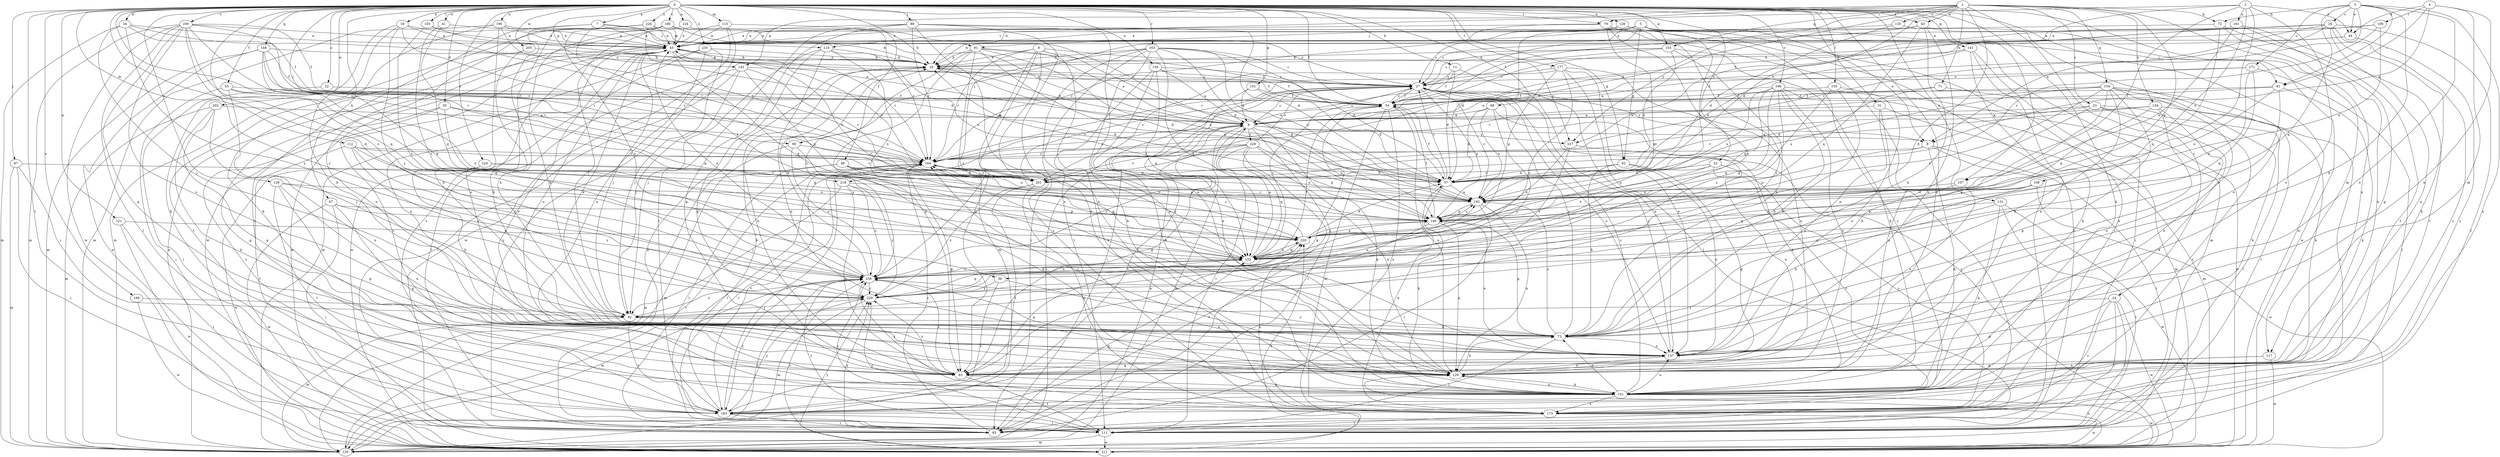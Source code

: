 strict digraph  {
0;
1;
2;
3;
4;
5;
6;
7;
8;
9;
11;
16;
18;
22;
23;
24;
26;
27;
31;
33;
34;
35;
36;
37;
41;
43;
44;
45;
46;
53;
54;
62;
63;
67;
68;
71;
72;
73;
79;
81;
83;
87;
88;
90;
91;
92;
101;
103;
105;
107;
108;
109;
110;
111;
112;
115;
117;
120;
121;
124;
126;
128;
129;
130;
131;
134;
135;
137;
141;
142;
146;
148;
151;
153;
154;
155;
163;
164;
168;
171;
173;
177;
180;
183;
190;
191;
192;
196;
200;
201;
202;
205;
211;
218;
220;
224;
226;
227;
228;
229;
235;
239;
0 -> 7  [label=a];
0 -> 11  [label=b];
0 -> 16  [label=b];
0 -> 22  [label=c];
0 -> 31  [label=d];
0 -> 33  [label=d];
0 -> 34  [label=d];
0 -> 35  [label=d];
0 -> 36  [label=d];
0 -> 41  [label=e];
0 -> 43  [label=e];
0 -> 46  [label=f];
0 -> 53  [label=f];
0 -> 54  [label=f];
0 -> 62  [label=g];
0 -> 67  [label=h];
0 -> 68  [label=h];
0 -> 79  [label=i];
0 -> 87  [label=j];
0 -> 88  [label=j];
0 -> 90  [label=j];
0 -> 101  [label=k];
0 -> 103  [label=l];
0 -> 105  [label=l];
0 -> 107  [label=l];
0 -> 112  [label=m];
0 -> 115  [label=m];
0 -> 117  [label=m];
0 -> 121  [label=n];
0 -> 124  [label=n];
0 -> 126  [label=n];
0 -> 128  [label=n];
0 -> 129  [label=n];
0 -> 130  [label=o];
0 -> 131  [label=o];
0 -> 141  [label=p];
0 -> 142  [label=p];
0 -> 148  [label=q];
0 -> 151  [label=q];
0 -> 153  [label=q];
0 -> 163  [label=r];
0 -> 168  [label=s];
0 -> 177  [label=t];
0 -> 180  [label=t];
0 -> 183  [label=t];
0 -> 190  [label=u];
0 -> 196  [label=v];
0 -> 200  [label=v];
0 -> 202  [label=w];
0 -> 205  [label=w];
0 -> 211  [label=w];
0 -> 218  [label=x];
0 -> 224  [label=y];
0 -> 226  [label=y];
0 -> 235  [label=z];
0 -> 239  [label=z];
1 -> 18  [label=b];
1 -> 23  [label=c];
1 -> 24  [label=c];
1 -> 36  [label=d];
1 -> 37  [label=d];
1 -> 43  [label=e];
1 -> 71  [label=h];
1 -> 72  [label=h];
1 -> 129  [label=n];
1 -> 134  [label=o];
1 -> 135  [label=o];
1 -> 142  [label=p];
1 -> 146  [label=p];
1 -> 153  [label=q];
1 -> 154  [label=q];
1 -> 201  [label=v];
1 -> 227  [label=y];
2 -> 44  [label=e];
2 -> 79  [label=i];
2 -> 107  [label=l];
2 -> 108  [label=l];
2 -> 137  [label=o];
2 -> 191  [label=u];
2 -> 192  [label=u];
2 -> 227  [label=y];
3 -> 8  [label=a];
3 -> 26  [label=c];
3 -> 44  [label=e];
3 -> 72  [label=h];
3 -> 73  [label=h];
3 -> 81  [label=i];
3 -> 137  [label=o];
3 -> 155  [label=q];
3 -> 171  [label=s];
3 -> 173  [label=s];
4 -> 8  [label=a];
4 -> 44  [label=e];
4 -> 81  [label=i];
4 -> 109  [label=l];
4 -> 117  [label=m];
4 -> 137  [label=o];
5 -> 8  [label=a];
5 -> 62  [label=g];
5 -> 81  [label=i];
5 -> 90  [label=j];
5 -> 91  [label=j];
5 -> 110  [label=l];
5 -> 120  [label=m];
5 -> 192  [label=u];
5 -> 218  [label=x];
6 -> 18  [label=b];
6 -> 37  [label=d];
6 -> 63  [label=g];
6 -> 129  [label=n];
6 -> 164  [label=r];
6 -> 173  [label=s];
6 -> 201  [label=v];
6 -> 227  [label=y];
7 -> 45  [label=e];
7 -> 73  [label=h];
7 -> 91  [label=j];
7 -> 110  [label=l];
7 -> 183  [label=t];
7 -> 220  [label=x];
8 -> 27  [label=c];
8 -> 83  [label=i];
8 -> 101  [label=k];
8 -> 111  [label=l];
8 -> 146  [label=p];
8 -> 164  [label=r];
9 -> 8  [label=a];
9 -> 18  [label=b];
9 -> 27  [label=c];
9 -> 63  [label=g];
9 -> 83  [label=i];
9 -> 101  [label=k];
9 -> 111  [label=l];
9 -> 120  [label=m];
9 -> 164  [label=r];
9 -> 183  [label=t];
9 -> 227  [label=y];
9 -> 228  [label=y];
11 -> 27  [label=c];
11 -> 37  [label=d];
11 -> 54  [label=f];
11 -> 137  [label=o];
16 -> 45  [label=e];
16 -> 73  [label=h];
16 -> 101  [label=k];
16 -> 164  [label=r];
16 -> 201  [label=v];
16 -> 229  [label=y];
18 -> 27  [label=c];
18 -> 37  [label=d];
18 -> 45  [label=e];
18 -> 54  [label=f];
22 -> 54  [label=f];
22 -> 83  [label=i];
23 -> 9  [label=a];
23 -> 73  [label=h];
23 -> 101  [label=k];
23 -> 111  [label=l];
23 -> 173  [label=s];
23 -> 201  [label=v];
24 -> 63  [label=g];
24 -> 83  [label=i];
24 -> 92  [label=j];
24 -> 111  [label=l];
24 -> 173  [label=s];
24 -> 211  [label=w];
26 -> 9  [label=a];
26 -> 45  [label=e];
26 -> 54  [label=f];
26 -> 101  [label=k];
26 -> 111  [label=l];
26 -> 129  [label=n];
26 -> 164  [label=r];
26 -> 173  [label=s];
27 -> 54  [label=f];
27 -> 83  [label=i];
27 -> 137  [label=o];
27 -> 146  [label=p];
27 -> 201  [label=v];
31 -> 9  [label=a];
31 -> 120  [label=m];
31 -> 129  [label=n];
31 -> 137  [label=o];
33 -> 37  [label=d];
33 -> 173  [label=s];
33 -> 183  [label=t];
33 -> 192  [label=u];
33 -> 220  [label=x];
34 -> 27  [label=c];
34 -> 45  [label=e];
34 -> 54  [label=f];
34 -> 92  [label=j];
34 -> 120  [label=m];
34 -> 229  [label=y];
35 -> 9  [label=a];
35 -> 63  [label=g];
35 -> 146  [label=p];
35 -> 155  [label=q];
35 -> 173  [label=s];
36 -> 129  [label=n];
36 -> 183  [label=t];
36 -> 229  [label=y];
37 -> 27  [label=c];
37 -> 54  [label=f];
37 -> 101  [label=k];
37 -> 192  [label=u];
41 -> 45  [label=e];
41 -> 155  [label=q];
41 -> 239  [label=z];
43 -> 45  [label=e];
43 -> 54  [label=f];
43 -> 73  [label=h];
43 -> 137  [label=o];
43 -> 155  [label=q];
43 -> 211  [label=w];
44 -> 27  [label=c];
44 -> 54  [label=f];
44 -> 173  [label=s];
45 -> 18  [label=b];
45 -> 92  [label=j];
45 -> 129  [label=n];
45 -> 137  [label=o];
45 -> 155  [label=q];
45 -> 164  [label=r];
45 -> 173  [label=s];
45 -> 192  [label=u];
45 -> 211  [label=w];
46 -> 37  [label=d];
46 -> 111  [label=l];
46 -> 120  [label=m];
46 -> 146  [label=p];
46 -> 155  [label=q];
46 -> 192  [label=u];
53 -> 54  [label=f];
53 -> 83  [label=i];
53 -> 92  [label=j];
53 -> 155  [label=q];
53 -> 220  [label=x];
54 -> 9  [label=a];
54 -> 27  [label=c];
54 -> 63  [label=g];
54 -> 120  [label=m];
54 -> 129  [label=n];
54 -> 173  [label=s];
62 -> 37  [label=d];
62 -> 63  [label=g];
62 -> 73  [label=h];
62 -> 137  [label=o];
62 -> 201  [label=v];
63 -> 18  [label=b];
63 -> 101  [label=k];
63 -> 111  [label=l];
63 -> 155  [label=q];
63 -> 229  [label=y];
63 -> 239  [label=z];
67 -> 63  [label=g];
67 -> 83  [label=i];
67 -> 146  [label=p];
67 -> 211  [label=w];
67 -> 239  [label=z];
68 -> 9  [label=a];
68 -> 37  [label=d];
68 -> 92  [label=j];
68 -> 101  [label=k];
68 -> 192  [label=u];
71 -> 37  [label=d];
71 -> 54  [label=f];
71 -> 101  [label=k];
72 -> 45  [label=e];
72 -> 129  [label=n];
72 -> 155  [label=q];
72 -> 183  [label=t];
73 -> 27  [label=c];
73 -> 45  [label=e];
73 -> 111  [label=l];
73 -> 137  [label=o];
73 -> 146  [label=p];
73 -> 164  [label=r];
73 -> 192  [label=u];
79 -> 45  [label=e];
79 -> 83  [label=i];
79 -> 92  [label=j];
79 -> 155  [label=q];
79 -> 164  [label=r];
79 -> 239  [label=z];
81 -> 9  [label=a];
81 -> 54  [label=f];
81 -> 101  [label=k];
81 -> 192  [label=u];
81 -> 239  [label=z];
83 -> 155  [label=q];
83 -> 164  [label=r];
83 -> 229  [label=y];
87 -> 83  [label=i];
87 -> 92  [label=j];
87 -> 120  [label=m];
87 -> 201  [label=v];
88 -> 37  [label=d];
88 -> 45  [label=e];
88 -> 63  [label=g];
88 -> 101  [label=k];
88 -> 129  [label=n];
88 -> 137  [label=o];
88 -> 164  [label=r];
88 -> 183  [label=t];
90 -> 101  [label=k];
90 -> 120  [label=m];
90 -> 164  [label=r];
90 -> 239  [label=z];
91 -> 9  [label=a];
91 -> 18  [label=b];
91 -> 54  [label=f];
91 -> 63  [label=g];
91 -> 120  [label=m];
91 -> 146  [label=p];
91 -> 192  [label=u];
91 -> 239  [label=z];
92 -> 73  [label=h];
92 -> 120  [label=m];
92 -> 183  [label=t];
92 -> 239  [label=z];
101 -> 27  [label=c];
101 -> 73  [label=h];
101 -> 129  [label=n];
101 -> 137  [label=o];
101 -> 173  [label=s];
101 -> 183  [label=t];
101 -> 211  [label=w];
101 -> 239  [label=z];
103 -> 9  [label=a];
103 -> 45  [label=e];
103 -> 239  [label=z];
105 -> 54  [label=f];
105 -> 73  [label=h];
105 -> 137  [label=o];
105 -> 155  [label=q];
107 -> 137  [label=o];
107 -> 155  [label=q];
107 -> 192  [label=u];
108 -> 146  [label=p];
108 -> 192  [label=u];
108 -> 211  [label=w];
108 -> 220  [label=x];
108 -> 229  [label=y];
109 -> 18  [label=b];
109 -> 45  [label=e];
109 -> 192  [label=u];
109 -> 201  [label=v];
110 -> 18  [label=b];
110 -> 63  [label=g];
110 -> 92  [label=j];
110 -> 129  [label=n];
110 -> 192  [label=u];
110 -> 220  [label=x];
111 -> 18  [label=b];
111 -> 120  [label=m];
111 -> 164  [label=r];
111 -> 211  [label=w];
111 -> 229  [label=y];
111 -> 239  [label=z];
112 -> 164  [label=r];
112 -> 183  [label=t];
112 -> 201  [label=v];
112 -> 220  [label=x];
112 -> 229  [label=y];
112 -> 239  [label=z];
115 -> 18  [label=b];
115 -> 45  [label=e];
115 -> 83  [label=i];
115 -> 183  [label=t];
115 -> 211  [label=w];
117 -> 63  [label=g];
117 -> 129  [label=n];
117 -> 211  [label=w];
120 -> 9  [label=a];
120 -> 27  [label=c];
120 -> 45  [label=e];
120 -> 164  [label=r];
120 -> 239  [label=z];
121 -> 83  [label=i];
121 -> 211  [label=w];
121 -> 220  [label=x];
124 -> 45  [label=e];
124 -> 164  [label=r];
124 -> 211  [label=w];
126 -> 27  [label=c];
126 -> 37  [label=d];
126 -> 45  [label=e];
126 -> 83  [label=i];
126 -> 111  [label=l];
126 -> 173  [label=s];
128 -> 63  [label=g];
128 -> 129  [label=n];
128 -> 183  [label=t];
128 -> 192  [label=u];
128 -> 229  [label=y];
129 -> 45  [label=e];
129 -> 73  [label=h];
129 -> 101  [label=k];
129 -> 164  [label=r];
129 -> 239  [label=z];
130 -> 9  [label=a];
130 -> 27  [label=c];
130 -> 54  [label=f];
130 -> 129  [label=n];
130 -> 155  [label=q];
130 -> 173  [label=s];
131 -> 73  [label=h];
131 -> 101  [label=k];
131 -> 111  [label=l];
131 -> 146  [label=p];
131 -> 211  [label=w];
134 -> 9  [label=a];
134 -> 73  [label=h];
134 -> 137  [label=o];
134 -> 146  [label=p];
134 -> 173  [label=s];
134 -> 201  [label=v];
135 -> 37  [label=d];
135 -> 45  [label=e];
135 -> 137  [label=o];
137 -> 27  [label=c];
137 -> 63  [label=g];
137 -> 129  [label=n];
137 -> 239  [label=z];
141 -> 18  [label=b];
141 -> 37  [label=d];
141 -> 83  [label=i];
141 -> 101  [label=k];
141 -> 129  [label=n];
142 -> 27  [label=c];
142 -> 83  [label=i];
142 -> 92  [label=j];
142 -> 111  [label=l];
142 -> 146  [label=p];
142 -> 201  [label=v];
146 -> 54  [label=f];
146 -> 129  [label=n];
146 -> 137  [label=o];
146 -> 164  [label=r];
146 -> 183  [label=t];
146 -> 192  [label=u];
146 -> 220  [label=x];
148 -> 18  [label=b];
148 -> 54  [label=f];
148 -> 120  [label=m];
148 -> 155  [label=q];
148 -> 164  [label=r];
148 -> 201  [label=v];
148 -> 211  [label=w];
151 -> 9  [label=a];
151 -> 37  [label=d];
151 -> 54  [label=f];
151 -> 101  [label=k];
153 -> 18  [label=b];
153 -> 27  [label=c];
153 -> 37  [label=d];
153 -> 73  [label=h];
153 -> 101  [label=k];
153 -> 164  [label=r];
154 -> 54  [label=f];
154 -> 63  [label=g];
154 -> 73  [label=h];
154 -> 101  [label=k];
154 -> 111  [label=l];
154 -> 129  [label=n];
154 -> 164  [label=r];
154 -> 192  [label=u];
154 -> 220  [label=x];
154 -> 229  [label=y];
155 -> 9  [label=a];
155 -> 27  [label=c];
155 -> 220  [label=x];
155 -> 239  [label=z];
163 -> 18  [label=b];
163 -> 27  [label=c];
163 -> 37  [label=d];
163 -> 83  [label=i];
163 -> 101  [label=k];
163 -> 111  [label=l];
163 -> 146  [label=p];
163 -> 155  [label=q];
163 -> 192  [label=u];
163 -> 239  [label=z];
164 -> 37  [label=d];
164 -> 63  [label=g];
164 -> 111  [label=l];
164 -> 155  [label=q];
164 -> 183  [label=t];
164 -> 192  [label=u];
164 -> 201  [label=v];
168 -> 92  [label=j];
168 -> 211  [label=w];
171 -> 9  [label=a];
171 -> 27  [label=c];
171 -> 111  [label=l];
171 -> 155  [label=q];
171 -> 220  [label=x];
173 -> 37  [label=d];
173 -> 111  [label=l];
173 -> 211  [label=w];
173 -> 220  [label=x];
177 -> 27  [label=c];
177 -> 111  [label=l];
177 -> 129  [label=n];
177 -> 137  [label=o];
177 -> 146  [label=p];
177 -> 201  [label=v];
177 -> 239  [label=z];
180 -> 18  [label=b];
180 -> 27  [label=c];
180 -> 45  [label=e];
180 -> 73  [label=h];
180 -> 92  [label=j];
180 -> 120  [label=m];
180 -> 137  [label=o];
183 -> 18  [label=b];
183 -> 83  [label=i];
183 -> 111  [label=l];
183 -> 164  [label=r];
183 -> 229  [label=y];
190 -> 9  [label=a];
190 -> 45  [label=e];
190 -> 73  [label=h];
190 -> 101  [label=k];
190 -> 120  [label=m];
190 -> 164  [label=r];
191 -> 9  [label=a];
191 -> 45  [label=e];
191 -> 63  [label=g];
191 -> 183  [label=t];
191 -> 192  [label=u];
192 -> 18  [label=b];
192 -> 27  [label=c];
192 -> 83  [label=i];
192 -> 129  [label=n];
192 -> 146  [label=p];
196 -> 54  [label=f];
196 -> 73  [label=h];
196 -> 120  [label=m];
196 -> 129  [label=n];
196 -> 146  [label=p];
196 -> 155  [label=q];
196 -> 192  [label=u];
196 -> 211  [label=w];
196 -> 239  [label=z];
200 -> 45  [label=e];
200 -> 54  [label=f];
200 -> 63  [label=g];
200 -> 111  [label=l];
200 -> 120  [label=m];
200 -> 137  [label=o];
200 -> 155  [label=q];
200 -> 164  [label=r];
200 -> 201  [label=v];
200 -> 211  [label=w];
200 -> 229  [label=y];
201 -> 45  [label=e];
201 -> 173  [label=s];
201 -> 183  [label=t];
201 -> 229  [label=y];
202 -> 9  [label=a];
202 -> 63  [label=g];
202 -> 101  [label=k];
202 -> 120  [label=m];
202 -> 129  [label=n];
205 -> 18  [label=b];
205 -> 73  [label=h];
205 -> 183  [label=t];
211 -> 27  [label=c];
211 -> 129  [label=n];
211 -> 220  [label=x];
211 -> 229  [label=y];
211 -> 239  [label=z];
218 -> 63  [label=g];
218 -> 92  [label=j];
218 -> 192  [label=u];
218 -> 229  [label=y];
218 -> 239  [label=z];
220 -> 37  [label=d];
220 -> 146  [label=p];
220 -> 155  [label=q];
220 -> 164  [label=r];
224 -> 37  [label=d];
224 -> 73  [label=h];
224 -> 211  [label=w];
224 -> 220  [label=x];
226 -> 9  [label=a];
226 -> 37  [label=d];
226 -> 45  [label=e];
226 -> 129  [label=n];
226 -> 239  [label=z];
227 -> 129  [label=n];
227 -> 220  [label=x];
227 -> 239  [label=z];
228 -> 27  [label=c];
228 -> 83  [label=i];
228 -> 129  [label=n];
228 -> 146  [label=p];
228 -> 155  [label=q];
228 -> 164  [label=r];
228 -> 192  [label=u];
228 -> 201  [label=v];
228 -> 239  [label=z];
229 -> 92  [label=j];
229 -> 120  [label=m];
229 -> 155  [label=q];
229 -> 192  [label=u];
229 -> 220  [label=x];
235 -> 18  [label=b];
235 -> 92  [label=j];
235 -> 120  [label=m];
235 -> 137  [label=o];
235 -> 211  [label=w];
239 -> 18  [label=b];
239 -> 45  [label=e];
239 -> 54  [label=f];
239 -> 120  [label=m];
239 -> 173  [label=s];
239 -> 183  [label=t];
239 -> 229  [label=y];
}
